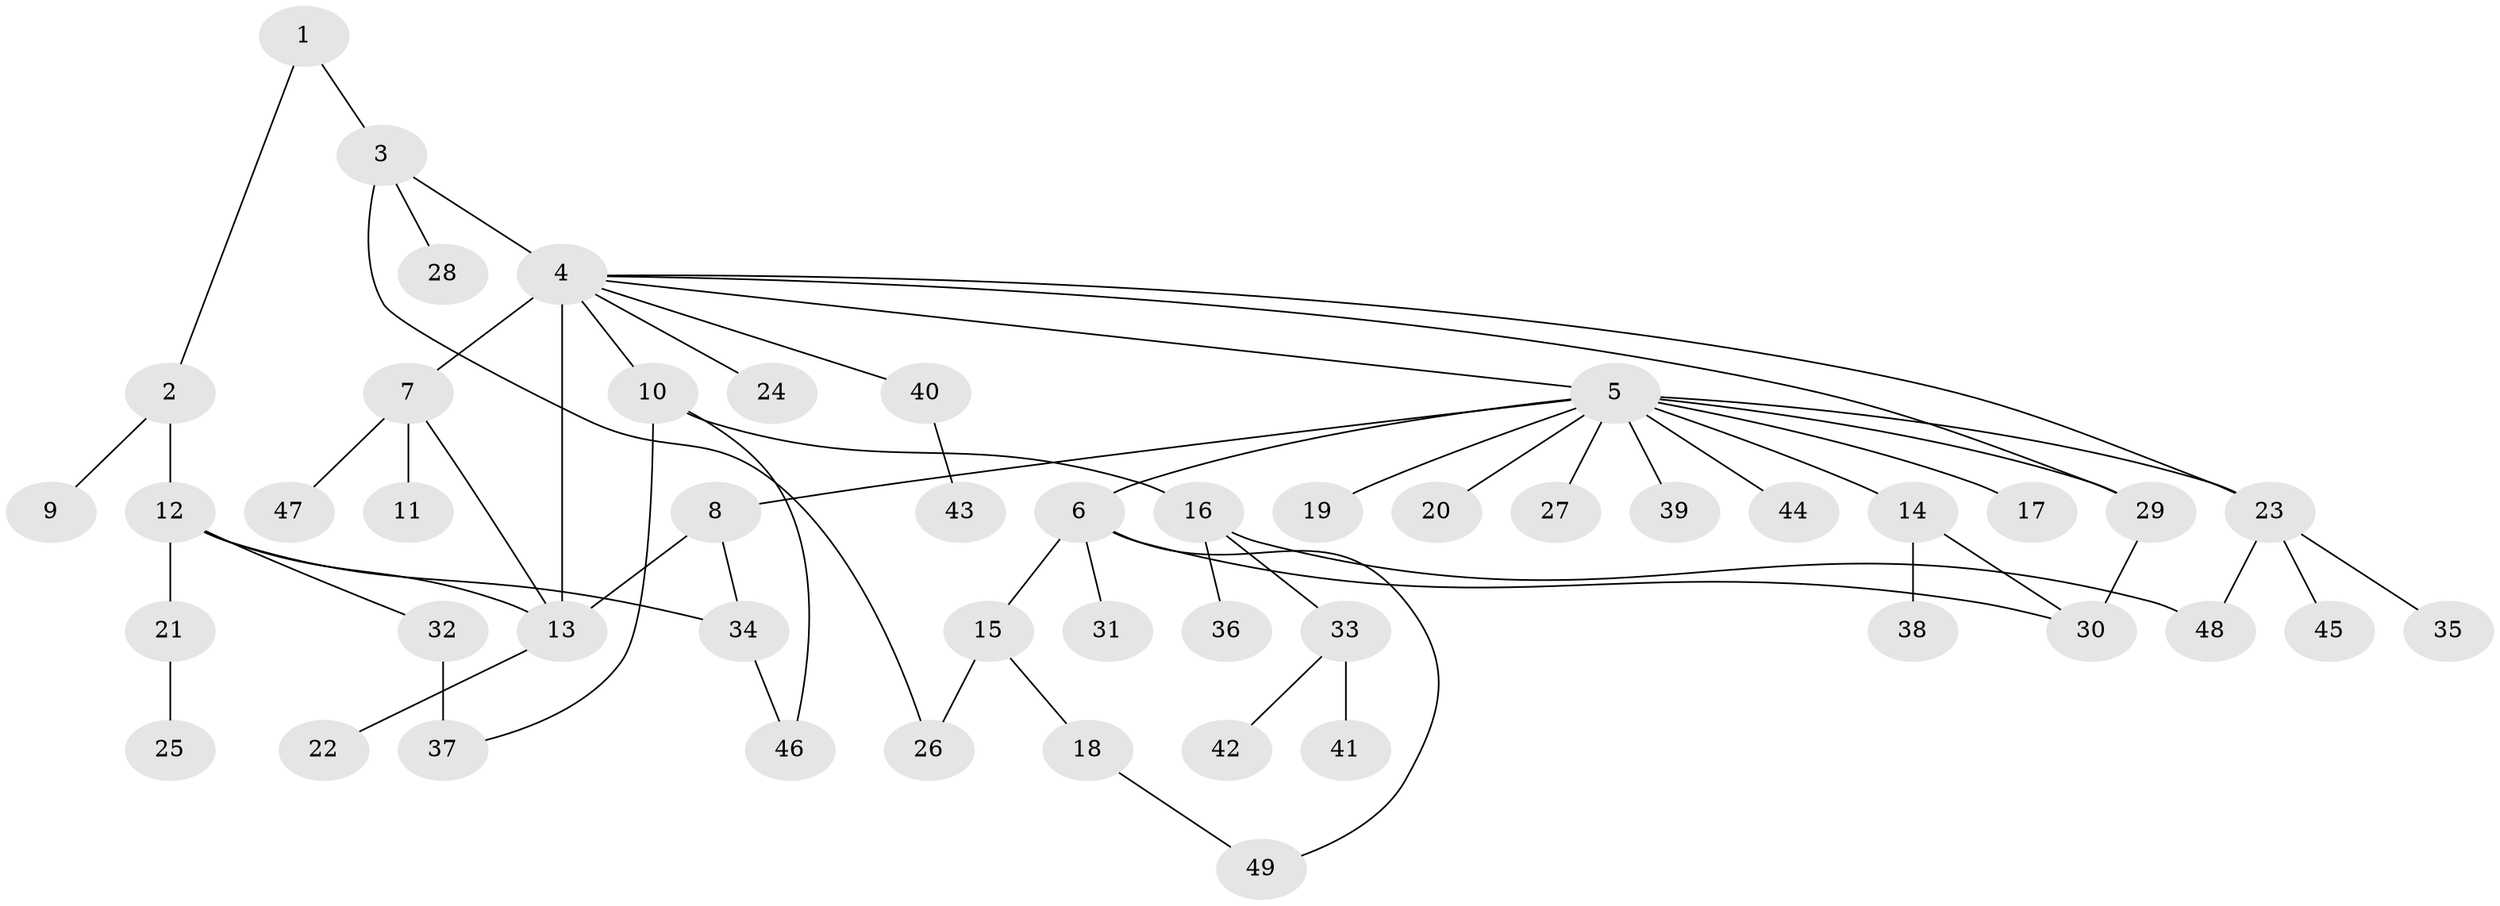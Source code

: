 // original degree distribution, {2: 0.1958762886597938, 4: 0.041237113402061855, 5: 0.05154639175257732, 26: 0.010309278350515464, 14: 0.010309278350515464, 3: 0.10309278350515463, 1: 0.5567010309278351, 8: 0.010309278350515464, 6: 0.010309278350515464, 7: 0.010309278350515464}
// Generated by graph-tools (version 1.1) at 2025/35/03/09/25 02:35:26]
// undirected, 49 vertices, 61 edges
graph export_dot {
graph [start="1"]
  node [color=gray90,style=filled];
  1;
  2;
  3;
  4;
  5;
  6;
  7;
  8;
  9;
  10;
  11;
  12;
  13;
  14;
  15;
  16;
  17;
  18;
  19;
  20;
  21;
  22;
  23;
  24;
  25;
  26;
  27;
  28;
  29;
  30;
  31;
  32;
  33;
  34;
  35;
  36;
  37;
  38;
  39;
  40;
  41;
  42;
  43;
  44;
  45;
  46;
  47;
  48;
  49;
  1 -- 2 [weight=1.0];
  1 -- 3 [weight=1.0];
  2 -- 9 [weight=1.0];
  2 -- 12 [weight=1.0];
  3 -- 4 [weight=1.0];
  3 -- 26 [weight=1.0];
  3 -- 28 [weight=1.0];
  4 -- 5 [weight=1.0];
  4 -- 7 [weight=2.0];
  4 -- 10 [weight=1.0];
  4 -- 13 [weight=16.0];
  4 -- 23 [weight=1.0];
  4 -- 24 [weight=1.0];
  4 -- 29 [weight=1.0];
  4 -- 40 [weight=1.0];
  5 -- 6 [weight=1.0];
  5 -- 8 [weight=1.0];
  5 -- 14 [weight=1.0];
  5 -- 17 [weight=1.0];
  5 -- 19 [weight=1.0];
  5 -- 20 [weight=1.0];
  5 -- 23 [weight=1.0];
  5 -- 27 [weight=1.0];
  5 -- 29 [weight=1.0];
  5 -- 39 [weight=1.0];
  5 -- 44 [weight=1.0];
  6 -- 15 [weight=1.0];
  6 -- 30 [weight=1.0];
  6 -- 31 [weight=2.0];
  6 -- 49 [weight=1.0];
  7 -- 11 [weight=1.0];
  7 -- 13 [weight=1.0];
  7 -- 47 [weight=1.0];
  8 -- 13 [weight=1.0];
  8 -- 34 [weight=1.0];
  10 -- 16 [weight=1.0];
  10 -- 37 [weight=1.0];
  10 -- 46 [weight=1.0];
  12 -- 13 [weight=1.0];
  12 -- 21 [weight=1.0];
  12 -- 32 [weight=1.0];
  12 -- 34 [weight=3.0];
  13 -- 22 [weight=1.0];
  14 -- 30 [weight=1.0];
  14 -- 38 [weight=1.0];
  15 -- 18 [weight=1.0];
  15 -- 26 [weight=1.0];
  16 -- 33 [weight=1.0];
  16 -- 36 [weight=1.0];
  16 -- 48 [weight=1.0];
  18 -- 49 [weight=1.0];
  21 -- 25 [weight=1.0];
  23 -- 35 [weight=1.0];
  23 -- 45 [weight=1.0];
  23 -- 48 [weight=1.0];
  29 -- 30 [weight=4.0];
  32 -- 37 [weight=3.0];
  33 -- 41 [weight=1.0];
  33 -- 42 [weight=1.0];
  34 -- 46 [weight=1.0];
  40 -- 43 [weight=1.0];
}
